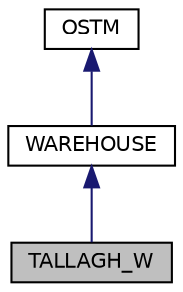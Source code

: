 digraph "TALLAGH_W"
{
  edge [fontname="Helvetica",fontsize="10",labelfontname="Helvetica",labelfontsize="10"];
  node [fontname="Helvetica",fontsize="10",shape=record];
  Node1 [label="TALLAGH_W",height=0.2,width=0.4,color="black", fillcolor="grey75", style="filled", fontcolor="black"];
  Node2 -> Node1 [dir="back",color="midnightblue",fontsize="10",style="solid",fontname="Helvetica"];
  Node2 [label="WAREHOUSE",height=0.2,width=0.4,color="black", fillcolor="white", style="filled",URL="$class_w_a_r_e_h_o_u_s_e.html"];
  Node3 -> Node2 [dir="back",color="midnightblue",fontsize="10",style="solid",fontname="Helvetica"];
  Node3 [label="OSTM",height=0.2,width=0.4,color="black", fillcolor="white", style="filled",URL="$class_o_s_t_m.html"];
}

